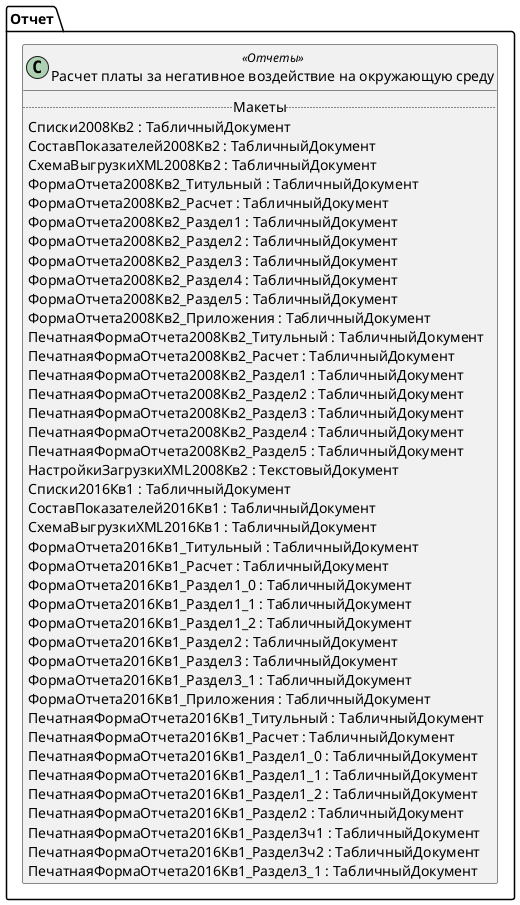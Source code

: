 ﻿@startuml РегламентированныйОтчетРасчетПлатыОкрСредаСвод
'!include templates.wsd
'..\include templates.wsd
class Отчет.РегламентированныйОтчетРасчетПлатыОкрСредаСвод as "Расчет платы за негативное воздействие на окружающую среду" <<Отчеты>>
{
..Макеты..
Списки2008Кв2 : ТабличныйДокумент
СоставПоказателей2008Кв2 : ТабличныйДокумент
СхемаВыгрузкиXML2008Кв2 : ТабличныйДокумент
ФормаОтчета2008Кв2_Титульный : ТабличныйДокумент
ФормаОтчета2008Кв2_Расчет : ТабличныйДокумент
ФормаОтчета2008Кв2_Раздел1 : ТабличныйДокумент
ФормаОтчета2008Кв2_Раздел2 : ТабличныйДокумент
ФормаОтчета2008Кв2_Раздел3 : ТабличныйДокумент
ФормаОтчета2008Кв2_Раздел4 : ТабличныйДокумент
ФормаОтчета2008Кв2_Раздел5 : ТабличныйДокумент
ФормаОтчета2008Кв2_Приложения : ТабличныйДокумент
ПечатнаяФормаОтчета2008Кв2_Титульный : ТабличныйДокумент
ПечатнаяФормаОтчета2008Кв2_Расчет : ТабличныйДокумент
ПечатнаяФормаОтчета2008Кв2_Раздел1 : ТабличныйДокумент
ПечатнаяФормаОтчета2008Кв2_Раздел2 : ТабличныйДокумент
ПечатнаяФормаОтчета2008Кв2_Раздел3 : ТабличныйДокумент
ПечатнаяФормаОтчета2008Кв2_Раздел4 : ТабличныйДокумент
ПечатнаяФормаОтчета2008Кв2_Раздел5 : ТабличныйДокумент
НастройкиЗагрузкиXML2008Кв2 : ТекстовыйДокумент
Списки2016Кв1 : ТабличныйДокумент
СоставПоказателей2016Кв1 : ТабличныйДокумент
СхемаВыгрузкиXML2016Кв1 : ТабличныйДокумент
ФормаОтчета2016Кв1_Титульный : ТабличныйДокумент
ФормаОтчета2016Кв1_Расчет : ТабличныйДокумент
ФормаОтчета2016Кв1_Раздел1_0 : ТабличныйДокумент
ФормаОтчета2016Кв1_Раздел1_1 : ТабличныйДокумент
ФормаОтчета2016Кв1_Раздел1_2 : ТабличныйДокумент
ФормаОтчета2016Кв1_Раздел2 : ТабличныйДокумент
ФормаОтчета2016Кв1_Раздел3 : ТабличныйДокумент
ФормаОтчета2016Кв1_Раздел3_1 : ТабличныйДокумент
ФормаОтчета2016Кв1_Приложения : ТабличныйДокумент
ПечатнаяФормаОтчета2016Кв1_Титульный : ТабличныйДокумент
ПечатнаяФормаОтчета2016Кв1_Расчет : ТабличныйДокумент
ПечатнаяФормаОтчета2016Кв1_Раздел1_0 : ТабличныйДокумент
ПечатнаяФормаОтчета2016Кв1_Раздел1_1 : ТабличныйДокумент
ПечатнаяФормаОтчета2016Кв1_Раздел1_2 : ТабличныйДокумент
ПечатнаяФормаОтчета2016Кв1_Раздел2 : ТабличныйДокумент
ПечатнаяФормаОтчета2016Кв1_Раздел3ч1 : ТабличныйДокумент
ПечатнаяФормаОтчета2016Кв1_Раздел3ч2 : ТабличныйДокумент
ПечатнаяФормаОтчета2016Кв1_Раздел3_1 : ТабличныйДокумент
}
@enduml
